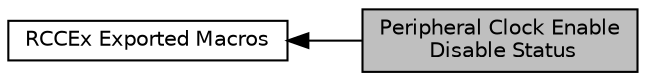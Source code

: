digraph "Peripheral Clock Enable Disable Status"
{
  edge [fontname="Helvetica",fontsize="10",labelfontname="Helvetica",labelfontsize="10"];
  node [fontname="Helvetica",fontsize="10",shape=record];
  rankdir=LR;
  Node0 [label="Peripheral Clock Enable\l Disable Status",height=0.2,width=0.4,color="black", fillcolor="grey75", style="filled", fontcolor="black"];
  Node1 [label="RCCEx Exported Macros",height=0.2,width=0.4,color="black", fillcolor="white", style="filled",URL="$group___r_c_c_ex___exported___macros.html"];
  Node1->Node0 [shape=plaintext, dir="back", style="solid"];
}
